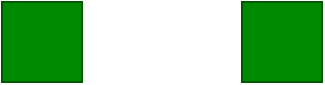 <mxfile>
    <diagram id="izwq0jLBVj_7BBXbUgHY" name="Page-1">
        <mxGraphModel dx="429" dy="178" grid="1" gridSize="10" guides="1" tooltips="1" connect="1" arrows="1" fold="1" page="1" pageScale="1" pageWidth="850" pageHeight="1100" math="0" shadow="0">
            <root>
                <mxCell id="0"/>
                <mxCell id="1" parent="0"/>
                <mxCell id="2" value="" style="whiteSpace=wrap;html=1;aspect=fixed;fillColor=#008a00;fontColor=#ffffff;strokeColor=#005700;" vertex="1" parent="1">
                    <mxGeometry x="40" y="80" width="40" height="40" as="geometry"/>
                </mxCell>
                <mxCell id="3" value="" style="whiteSpace=wrap;html=1;aspect=fixed;fillColor=#008a00;fontColor=#ffffff;strokeColor=#005700;" vertex="1" parent="1">
                    <mxGeometry x="160" y="80" width="40" height="40" as="geometry"/>
                </mxCell>
            </root>
        </mxGraphModel>
    </diagram>
</mxfile>